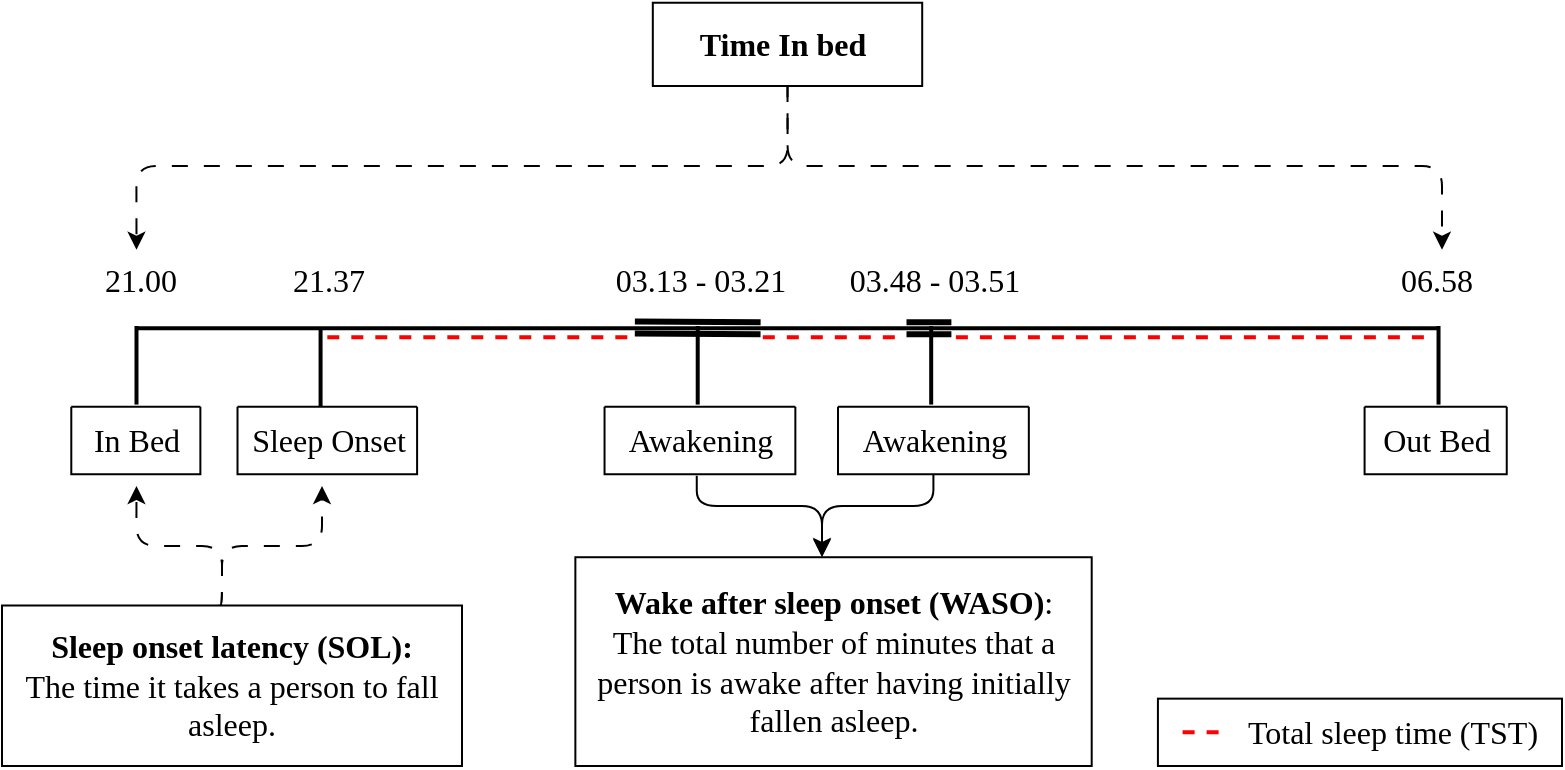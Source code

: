 <mxfile version="22.1.5" type="github">
  <diagram name="Side-1" id="C1oGiQ3anEXHUjQ1uSzQ">
    <mxGraphModel dx="1678" dy="933" grid="1" gridSize="10" guides="1" tooltips="1" connect="1" arrows="1" fold="1" page="1" pageScale="1" pageWidth="827" pageHeight="1169" math="0" shadow="0">
      <root>
        <mxCell id="0" />
        <mxCell id="1" parent="0" />
        <mxCell id="nResc2J95Kc2uAZXSNH7-85" value="" style="rounded=0;whiteSpace=wrap;html=1;fontSize=14;" parent="1" vertex="1">
          <mxGeometry x="617.959" y="406.327" width="202.041" height="33.673" as="geometry" />
        </mxCell>
        <mxCell id="nResc2J95Kc2uAZXSNH7-19" style="edgeStyle=orthogonalEdgeStyle;rounded=1;orthogonalLoop=1;jettySize=auto;html=1;exitX=0.5;exitY=1;exitDx=0;exitDy=0;dashed=1;dashPattern=8 8;fontSize=14;" parent="1" source="nResc2J95Kc2uAZXSNH7-1" edge="1">
          <mxGeometry relative="1" as="geometry">
            <mxPoint x="107.247" y="181.839" as="targetPoint" />
            <mxPoint x="427.145" y="103.268" as="sourcePoint" />
            <Array as="points">
              <mxPoint x="433" y="140" />
              <mxPoint x="107" y="140" />
            </Array>
          </mxGeometry>
        </mxCell>
        <mxCell id="nResc2J95Kc2uAZXSNH7-20" style="edgeStyle=orthogonalEdgeStyle;rounded=1;orthogonalLoop=1;jettySize=auto;html=1;exitX=0.5;exitY=1;exitDx=0;exitDy=0;dashed=1;dashPattern=8 8;fontSize=14;" parent="1" edge="1" target="nResc2J95Kc2uAZXSNH7-24">
          <mxGeometry relative="1" as="geometry">
            <mxPoint x="752.653" y="181.839" as="targetPoint" />
            <mxPoint x="432.755" y="97.655" as="sourcePoint" />
            <Array as="points">
              <mxPoint x="433" y="140" />
              <mxPoint x="760" y="140" />
            </Array>
          </mxGeometry>
        </mxCell>
        <mxCell id="nResc2J95Kc2uAZXSNH7-1" value="&lt;font face=&quot;Times New Roman&quot; style=&quot;font-size: 16px;&quot;&gt;&lt;b style=&quot;&quot;&gt;Time In bed&amp;nbsp;&lt;/b&gt;&lt;/font&gt;" style="rounded=0;whiteSpace=wrap;html=1;fontSize=14;" parent="1" vertex="1">
          <mxGeometry x="365.41" y="58.37" width="134.69" height="41.63" as="geometry" />
        </mxCell>
        <mxCell id="nResc2J95Kc2uAZXSNH7-3" value="" style="line;strokeWidth=2;html=1;perimeter=backbonePerimeter;points=[];outlineConnect=0;fontSize=14;" parent="1" vertex="1">
          <mxGeometry x="107.245" y="215.512" width="651.02" height="11.224" as="geometry" />
        </mxCell>
        <mxCell id="nResc2J95Kc2uAZXSNH7-8" value="" style="endArrow=none;html=1;rounded=0;strokeWidth=2;fontSize=14;" parent="1" edge="1">
          <mxGeometry width="50" height="50" relative="1" as="geometry">
            <mxPoint x="107.245" y="259.287" as="sourcePoint" />
            <mxPoint x="107.245" y="220.002" as="targetPoint" />
          </mxGeometry>
        </mxCell>
        <mxCell id="nResc2J95Kc2uAZXSNH7-10" value="" style="endArrow=none;html=1;rounded=0;strokeWidth=2;fontSize=14;" parent="1" edge="1">
          <mxGeometry width="50" height="50" relative="1" as="geometry">
            <mxPoint x="199.286" y="260.409" as="sourcePoint" />
            <mxPoint x="199.286" y="221.124" as="targetPoint" />
          </mxGeometry>
        </mxCell>
        <mxCell id="nResc2J95Kc2uAZXSNH7-15" value="" style="swimlane;startSize=0;fontSize=14;" parent="1" vertex="1">
          <mxGeometry x="74.644" y="260.409" width="64.541" height="33.673" as="geometry" />
        </mxCell>
        <mxCell id="nResc2J95Kc2uAZXSNH7-16" value="&lt;font face=&quot;Times New Roman&quot; style=&quot;font-size: 16px;&quot;&gt;In Bed&lt;/font&gt;" style="text;html=1;align=center;verticalAlign=middle;resizable=0;points=[];autosize=1;strokeColor=none;fillColor=none;fontSize=14;" parent="nResc2J95Kc2uAZXSNH7-15" vertex="1">
          <mxGeometry x="-2.734" y="1.84" width="70" height="30" as="geometry" />
        </mxCell>
        <mxCell id="nResc2J95Kc2uAZXSNH7-13" value="" style="swimlane;startSize=0;fontSize=14;" parent="1" vertex="1">
          <mxGeometry x="157.755" y="260.409" width="89.796" height="33.673" as="geometry" />
        </mxCell>
        <mxCell id="nResc2J95Kc2uAZXSNH7-14" value="&lt;font face=&quot;Times New Roman&quot; style=&quot;font-size: 16px;&quot;&gt;Sleep Onset&lt;/font&gt;" style="text;html=1;align=center;verticalAlign=middle;resizable=0;points=[];autosize=1;strokeColor=none;fillColor=none;fontSize=14;" parent="nResc2J95Kc2uAZXSNH7-13" vertex="1">
          <mxGeometry x="-5.105" y="1.84" width="100" height="30" as="geometry" />
        </mxCell>
        <mxCell id="nResc2J95Kc2uAZXSNH7-22" value="&lt;font face=&quot;Times New Roman&quot; style=&quot;font-size: 16px;&quot;&gt;21.00&lt;/font&gt;" style="text;html=1;align=center;verticalAlign=middle;resizable=0;points=[];autosize=1;strokeColor=none;fillColor=none;fontSize=14;" parent="1" vertex="1">
          <mxGeometry x="79.181" y="181.839" width="60" height="30" as="geometry" />
        </mxCell>
        <mxCell id="nResc2J95Kc2uAZXSNH7-23" value="&lt;font face=&quot;Times New Roman&quot; style=&quot;font-size: 16px;&quot;&gt;21.37&lt;/font&gt;" style="text;html=1;align=center;verticalAlign=middle;resizable=0;points=[];autosize=1;strokeColor=none;fillColor=none;fontSize=14;" parent="1" vertex="1">
          <mxGeometry x="172.657" y="181.839" width="60" height="30" as="geometry" />
        </mxCell>
        <mxCell id="nResc2J95Kc2uAZXSNH7-24" value="&lt;font face=&quot;Times New Roman&quot; style=&quot;font-size: 16px;&quot;&gt;06.58&lt;/font&gt;" style="text;html=1;align=center;verticalAlign=middle;resizable=0;points=[];autosize=1;strokeColor=none;fillColor=none;fontSize=14;" parent="1" vertex="1">
          <mxGeometry x="726.832" y="181.839" width="60" height="30" as="geometry" />
        </mxCell>
        <mxCell id="nResc2J95Kc2uAZXSNH7-25" value="" style="endArrow=none;html=1;rounded=0;strokeWidth=2;fontSize=14;" parent="1" edge="1">
          <mxGeometry width="50" height="50" relative="1" as="geometry">
            <mxPoint x="758.265" y="259.287" as="sourcePoint" />
            <mxPoint x="758.265" y="220.002" as="targetPoint" />
          </mxGeometry>
        </mxCell>
        <mxCell id="nResc2J95Kc2uAZXSNH7-26" value="" style="swimlane;startSize=0;fontSize=14;" parent="1" vertex="1">
          <mxGeometry x="721.297" y="260.409" width="71.071" height="33.673" as="geometry" />
        </mxCell>
        <mxCell id="nResc2J95Kc2uAZXSNH7-27" value="&lt;font face=&quot;Times New Roman&quot; style=&quot;font-size: 16px;&quot;&gt;Out Bed&lt;/font&gt;" style="text;html=1;align=center;verticalAlign=middle;resizable=0;points=[];autosize=1;strokeColor=none;fillColor=none;fontSize=14;" parent="nResc2J95Kc2uAZXSNH7-26" vertex="1">
          <mxGeometry x="-4.469" y="1.84" width="80" height="30" as="geometry" />
        </mxCell>
        <mxCell id="nResc2J95Kc2uAZXSNH7-31" value="" style="shape=link;html=1;rounded=0;strokeWidth=3;fontSize=14;" parent="1" edge="1">
          <mxGeometry width="100" relative="1" as="geometry">
            <mxPoint x="356.429" y="220.765" as="sourcePoint" />
            <mxPoint x="419.286" y="221.124" as="targetPoint" />
          </mxGeometry>
        </mxCell>
        <mxCell id="nResc2J95Kc2uAZXSNH7-47" value="" style="shape=link;html=1;rounded=0;strokeWidth=3;fontSize=14;" parent="1" edge="1">
          <mxGeometry width="100" relative="1" as="geometry">
            <mxPoint x="492.245" y="221.124" as="sourcePoint" />
            <mxPoint x="514.694" y="221.124" as="targetPoint" />
          </mxGeometry>
        </mxCell>
        <mxCell id="nResc2J95Kc2uAZXSNH7-48" value="&lt;font face=&quot;Times New Roman&quot; style=&quot;font-size: 16px;&quot;&gt;03.13 - 03.21&lt;/font&gt;" style="text;html=1;align=center;verticalAlign=middle;resizable=0;points=[];autosize=1;strokeColor=none;fillColor=none;fontSize=14;" parent="1" vertex="1">
          <mxGeometry x="333.975" y="181.839" width="110" height="30" as="geometry" />
        </mxCell>
        <mxCell id="nResc2J95Kc2uAZXSNH7-49" value="&lt;font face=&quot;Times New Roman&quot; style=&quot;font-size: 16px;&quot;&gt;03.48 - 03.51&lt;/font&gt;" style="text;html=1;align=center;verticalAlign=middle;resizable=0;points=[];autosize=1;strokeColor=none;fillColor=none;fontSize=14;" parent="1" vertex="1">
          <mxGeometry x="450.71" y="181.839" width="110" height="30" as="geometry" />
        </mxCell>
        <mxCell id="nResc2J95Kc2uAZXSNH7-56" value="" style="endArrow=none;html=1;rounded=0;strokeWidth=2;fontSize=14;" parent="1" edge="1">
          <mxGeometry width="50" height="50" relative="1" as="geometry">
            <mxPoint x="387.857" y="259.287" as="sourcePoint" />
            <mxPoint x="387.857" y="220.002" as="targetPoint" />
          </mxGeometry>
        </mxCell>
        <mxCell id="nResc2J95Kc2uAZXSNH7-57" value="" style="swimlane;startSize=0;fontSize=14;" parent="1" vertex="1">
          <mxGeometry x="341.271" y="260.409" width="95.408" height="33.673" as="geometry" />
        </mxCell>
        <mxCell id="nResc2J95Kc2uAZXSNH7-58" value="&lt;font face=&quot;Times New Roman&quot; style=&quot;font-size: 16px;&quot;&gt;Awakening&lt;/font&gt;" style="text;html=1;align=center;verticalAlign=middle;resizable=0;points=[];autosize=1;strokeColor=none;fillColor=none;fontSize=14;" parent="nResc2J95Kc2uAZXSNH7-57" vertex="1">
          <mxGeometry x="-2.297" y="1.84" width="100" height="30" as="geometry" />
        </mxCell>
        <mxCell id="nResc2J95Kc2uAZXSNH7-69" value="" style="endArrow=none;html=1;rounded=0;strokeWidth=2;fontSize=14;" parent="1" edge="1">
          <mxGeometry width="50" height="50" relative="1" as="geometry">
            <mxPoint x="504.592" y="259.287" as="sourcePoint" />
            <mxPoint x="504.592" y="220.002" as="targetPoint" />
          </mxGeometry>
        </mxCell>
        <mxCell id="nResc2J95Kc2uAZXSNH7-70" value="" style="swimlane;startSize=0;fontSize=14;" parent="1" vertex="1">
          <mxGeometry x="458.006" y="260.409" width="95.408" height="33.673" as="geometry" />
        </mxCell>
        <mxCell id="nResc2J95Kc2uAZXSNH7-71" value="&lt;font face=&quot;Times New Roman&quot; style=&quot;font-size: 16px;&quot;&gt;Awakening&lt;/font&gt;" style="text;html=1;align=center;verticalAlign=middle;resizable=0;points=[];autosize=1;strokeColor=none;fillColor=none;fontSize=14;" parent="nResc2J95Kc2uAZXSNH7-70" vertex="1">
          <mxGeometry x="-2.297" y="1.84" width="100" height="30" as="geometry" />
        </mxCell>
        <mxCell id="nResc2J95Kc2uAZXSNH7-72" value="&lt;font face=&quot;Times New Roman&quot; style=&quot;&quot;&gt;&lt;font style=&quot;font-size: 16px;&quot;&gt;&lt;b style=&quot;&quot;&gt;Wake after sleep onset (WASO)&lt;/b&gt;:&lt;br style=&quot;&quot;&gt;The total number of minutes that a person is awake after having initially fallen asleep.&lt;/font&gt;&lt;br style=&quot;font-size: 14px;&quot;&gt;&lt;/font&gt;" style="whiteSpace=wrap;html=1;fontSize=14;" parent="1" vertex="1">
          <mxGeometry x="326.684" y="335.613" width="258.163" height="104.387" as="geometry" />
        </mxCell>
        <mxCell id="nResc2J95Kc2uAZXSNH7-73" value="" style="edgeStyle=orthogonalEdgeStyle;rounded=1;orthogonalLoop=1;jettySize=auto;html=1;fontSize=14;exitX=0.484;exitY=1.089;exitDx=0;exitDy=0;exitPerimeter=0;" parent="1" source="nResc2J95Kc2uAZXSNH7-58" target="nResc2J95Kc2uAZXSNH7-72" edge="1">
          <mxGeometry relative="1" as="geometry">
            <Array as="points">
              <mxPoint x="387" y="310" />
              <mxPoint x="450" y="310" />
            </Array>
          </mxGeometry>
        </mxCell>
        <mxCell id="nResc2J95Kc2uAZXSNH7-76" style="edgeStyle=orthogonalEdgeStyle;rounded=1;orthogonalLoop=1;jettySize=auto;html=1;dashed=1;dashPattern=8 8;fontSize=14;exitX=0.47;exitY=0.001;exitDx=0;exitDy=0;exitPerimeter=0;" parent="1" source="nResc2J95Kc2uAZXSNH7-75" edge="1">
          <mxGeometry relative="1" as="geometry">
            <mxPoint x="107.24" y="300" as="targetPoint" />
            <mxPoint x="130" y="350" as="sourcePoint" />
            <Array as="points">
              <mxPoint x="150" y="330" />
              <mxPoint x="107" y="330" />
            </Array>
          </mxGeometry>
        </mxCell>
        <mxCell id="nResc2J95Kc2uAZXSNH7-77" style="edgeStyle=orthogonalEdgeStyle;rounded=1;orthogonalLoop=1;jettySize=auto;html=1;exitX=0.471;exitY=0.003;exitDx=0;exitDy=0;dashed=1;dashPattern=8 8;fontSize=14;exitPerimeter=0;" parent="1" source="nResc2J95Kc2uAZXSNH7-75" edge="1">
          <mxGeometry relative="1" as="geometry">
            <mxPoint x="200" y="300" as="targetPoint" />
            <Array as="points">
              <mxPoint x="150" y="330" />
              <mxPoint x="200" y="330" />
            </Array>
          </mxGeometry>
        </mxCell>
        <mxCell id="nResc2J95Kc2uAZXSNH7-75" value="&lt;font face=&quot;Times New Roman&quot; style=&quot;&quot;&gt;&lt;font style=&quot;font-size: 16px;&quot;&gt;&lt;b style=&quot;&quot;&gt;Sleep onset latency (SOL):&lt;/b&gt;&lt;br style=&quot;&quot;&gt;&lt;/font&gt;&lt;font style=&quot;font-size: 16px;&quot;&gt;The time it takes a person to fall asleep.&lt;/font&gt;&lt;/font&gt;" style="rounded=0;whiteSpace=wrap;html=1;fontSize=14;" parent="1" vertex="1">
          <mxGeometry x="40" y="359.75" width="230" height="80.25" as="geometry" />
        </mxCell>
        <mxCell id="nResc2J95Kc2uAZXSNH7-78" value="" style="line;strokeWidth=2;html=1;perimeter=backbonePerimeter;points=[];outlineConnect=0;strokeColor=#ff0000;dashed=1;fontSize=14;" parent="1" vertex="1">
          <mxGeometry x="202.653" y="220.002" width="152.653" height="11.224" as="geometry" />
        </mxCell>
        <mxCell id="nResc2J95Kc2uAZXSNH7-79" value="" style="line;strokeWidth=2;html=1;perimeter=backbonePerimeter;points=[];outlineConnect=0;strokeColor=#ff0000;fillColor=#0d0c0c;dashed=1;fontSize=14;" parent="1" vertex="1">
          <mxGeometry x="420.408" y="220.002" width="70.714" height="11.224" as="geometry" />
        </mxCell>
        <mxCell id="nResc2J95Kc2uAZXSNH7-80" value="" style="line;strokeWidth=2;html=1;perimeter=backbonePerimeter;points=[];outlineConnect=0;strokeColor=#ff0000;gradientColor=none;fillStyle=dashed;dashed=1;fontSize=14;" parent="1" vertex="1">
          <mxGeometry x="516.939" y="220.002" width="235.714" height="11.224" as="geometry" />
        </mxCell>
        <mxCell id="nResc2J95Kc2uAZXSNH7-82" value="" style="line;strokeWidth=2;html=1;perimeter=backbonePerimeter;points=[];outlineConnect=0;strokeColor=#ff0000;gradientColor=none;fillStyle=dashed;dashed=1;fontSize=14;" parent="1" vertex="1">
          <mxGeometry x="630.306" y="417.551" width="22.449" height="11.224" as="geometry" />
        </mxCell>
        <mxCell id="nResc2J95Kc2uAZXSNH7-83" value="&lt;font face=&quot;Times New Roman&quot; style=&quot;font-size: 16px;&quot;&gt;Total sleep time (TST)&lt;/font&gt;" style="text;html=1;align=center;verticalAlign=middle;resizable=0;points=[];autosize=1;strokeColor=none;fillColor=none;fontSize=14;" parent="1" vertex="1">
          <mxGeometry x="649.998" y="408.167" width="170" height="30" as="geometry" />
        </mxCell>
        <mxCell id="MC_yEp5EQ4ePjF8rYufF-3" value="" style="edgeStyle=orthogonalEdgeStyle;rounded=1;orthogonalLoop=1;jettySize=auto;html=1;fontSize=14;entryX=0.479;entryY=-0.006;entryDx=0;entryDy=0;entryPerimeter=0;exitX=0.5;exitY=1;exitDx=0;exitDy=0;" edge="1" parent="1" source="nResc2J95Kc2uAZXSNH7-70" target="nResc2J95Kc2uAZXSNH7-72">
          <mxGeometry relative="1" as="geometry">
            <mxPoint x="500" y="305" as="sourcePoint" />
            <mxPoint x="652.76" y="331" as="targetPoint" />
            <Array as="points">
              <mxPoint x="506" y="310" />
              <mxPoint x="450" y="310" />
              <mxPoint x="450" y="335" />
            </Array>
          </mxGeometry>
        </mxCell>
      </root>
    </mxGraphModel>
  </diagram>
</mxfile>
